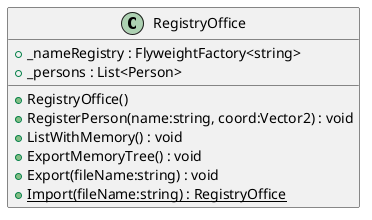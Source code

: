 @startuml
class RegistryOffice {
    + _nameRegistry : FlyweightFactory<string>
    + _persons : List<Person>
    + RegistryOffice()
    + RegisterPerson(name:string, coord:Vector2) : void
    + ListWithMemory() : void
    + ExportMemoryTree() : void
    + Export(fileName:string) : void
    + {static} Import(fileName:string) : RegistryOffice
}
@enduml
